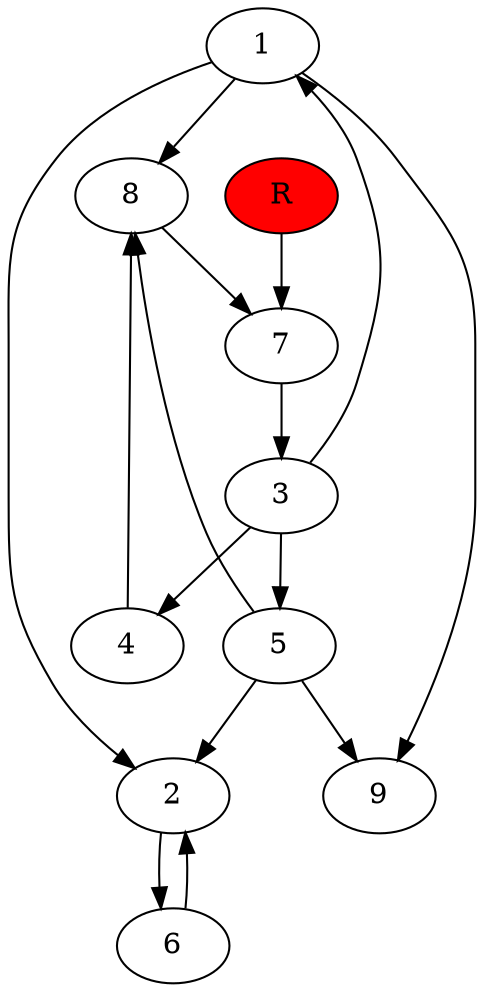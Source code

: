 digraph prb5048 {
	1
	2
	3
	4
	5
	6
	7
	8
	R [fillcolor="#ff0000" style=filled]
	1 -> 2
	1 -> 8
	1 -> 9
	2 -> 6
	3 -> 1
	3 -> 4
	3 -> 5
	4 -> 8
	5 -> 2
	5 -> 8
	5 -> 9
	6 -> 2
	7 -> 3
	8 -> 7
	R -> 7
}
